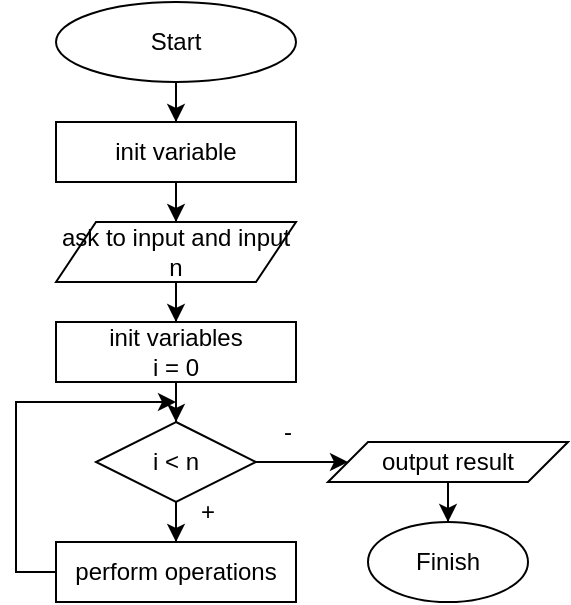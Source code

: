 <mxfile version="24.7.17">
  <diagram id="C5RBs43oDa-KdzZeNtuy" name="Page-1">
    <mxGraphModel dx="1248" dy="592" grid="1" gridSize="10" guides="1" tooltips="1" connect="1" arrows="1" fold="1" page="1" pageScale="1" pageWidth="827" pageHeight="1169" math="0" shadow="0">
      <root>
        <mxCell id="WIyWlLk6GJQsqaUBKTNV-0" />
        <mxCell id="WIyWlLk6GJQsqaUBKTNV-1" parent="WIyWlLk6GJQsqaUBKTNV-0" />
        <mxCell id="hXOCbi6db1InGj_nK0qo-2" value="" style="edgeStyle=orthogonalEdgeStyle;rounded=0;orthogonalLoop=1;jettySize=auto;html=1;" edge="1" parent="WIyWlLk6GJQsqaUBKTNV-1" source="hXOCbi6db1InGj_nK0qo-0" target="hXOCbi6db1InGj_nK0qo-1">
          <mxGeometry relative="1" as="geometry" />
        </mxCell>
        <mxCell id="hXOCbi6db1InGj_nK0qo-0" value="Start" style="ellipse;whiteSpace=wrap;html=1;" vertex="1" parent="WIyWlLk6GJQsqaUBKTNV-1">
          <mxGeometry x="354" y="20" width="120" height="40" as="geometry" />
        </mxCell>
        <mxCell id="hXOCbi6db1InGj_nK0qo-4" value="" style="edgeStyle=orthogonalEdgeStyle;rounded=0;orthogonalLoop=1;jettySize=auto;html=1;" edge="1" parent="WIyWlLk6GJQsqaUBKTNV-1" source="hXOCbi6db1InGj_nK0qo-1" target="hXOCbi6db1InGj_nK0qo-3">
          <mxGeometry relative="1" as="geometry" />
        </mxCell>
        <mxCell id="hXOCbi6db1InGj_nK0qo-1" value="init variable" style="whiteSpace=wrap;html=1;" vertex="1" parent="WIyWlLk6GJQsqaUBKTNV-1">
          <mxGeometry x="354" y="80" width="120" height="30" as="geometry" />
        </mxCell>
        <mxCell id="hXOCbi6db1InGj_nK0qo-6" value="" style="edgeStyle=orthogonalEdgeStyle;rounded=0;orthogonalLoop=1;jettySize=auto;html=1;" edge="1" parent="WIyWlLk6GJQsqaUBKTNV-1" source="hXOCbi6db1InGj_nK0qo-3" target="hXOCbi6db1InGj_nK0qo-5">
          <mxGeometry relative="1" as="geometry" />
        </mxCell>
        <mxCell id="hXOCbi6db1InGj_nK0qo-3" value="ask to input and input n" style="shape=parallelogram;perimeter=parallelogramPerimeter;whiteSpace=wrap;html=1;fixedSize=1;" vertex="1" parent="WIyWlLk6GJQsqaUBKTNV-1">
          <mxGeometry x="354" y="130" width="120" height="30" as="geometry" />
        </mxCell>
        <mxCell id="hXOCbi6db1InGj_nK0qo-8" value="" style="edgeStyle=orthogonalEdgeStyle;rounded=0;orthogonalLoop=1;jettySize=auto;html=1;" edge="1" parent="WIyWlLk6GJQsqaUBKTNV-1" source="hXOCbi6db1InGj_nK0qo-5" target="hXOCbi6db1InGj_nK0qo-7">
          <mxGeometry relative="1" as="geometry" />
        </mxCell>
        <mxCell id="hXOCbi6db1InGj_nK0qo-5" value="init variables&lt;div&gt;i = 0&lt;/div&gt;" style="whiteSpace=wrap;html=1;" vertex="1" parent="WIyWlLk6GJQsqaUBKTNV-1">
          <mxGeometry x="354" y="180" width="120" height="30" as="geometry" />
        </mxCell>
        <mxCell id="hXOCbi6db1InGj_nK0qo-10" value="" style="edgeStyle=orthogonalEdgeStyle;rounded=0;orthogonalLoop=1;jettySize=auto;html=1;" edge="1" parent="WIyWlLk6GJQsqaUBKTNV-1" source="hXOCbi6db1InGj_nK0qo-7" target="hXOCbi6db1InGj_nK0qo-9">
          <mxGeometry relative="1" as="geometry" />
        </mxCell>
        <mxCell id="hXOCbi6db1InGj_nK0qo-13" value="" style="edgeStyle=orthogonalEdgeStyle;rounded=0;orthogonalLoop=1;jettySize=auto;html=1;" edge="1" parent="WIyWlLk6GJQsqaUBKTNV-1" source="hXOCbi6db1InGj_nK0qo-7" target="hXOCbi6db1InGj_nK0qo-12">
          <mxGeometry relative="1" as="geometry" />
        </mxCell>
        <mxCell id="hXOCbi6db1InGj_nK0qo-7" value="i &amp;lt; n" style="rhombus;whiteSpace=wrap;html=1;" vertex="1" parent="WIyWlLk6GJQsqaUBKTNV-1">
          <mxGeometry x="374" y="230" width="80" height="40" as="geometry" />
        </mxCell>
        <mxCell id="hXOCbi6db1InGj_nK0qo-9" value="perform operations" style="whiteSpace=wrap;html=1;" vertex="1" parent="WIyWlLk6GJQsqaUBKTNV-1">
          <mxGeometry x="354" y="290" width="120" height="30" as="geometry" />
        </mxCell>
        <mxCell id="hXOCbi6db1InGj_nK0qo-11" style="edgeStyle=orthogonalEdgeStyle;rounded=0;orthogonalLoop=1;jettySize=auto;html=1;exitX=0;exitY=0.5;exitDx=0;exitDy=0;" edge="1" parent="WIyWlLk6GJQsqaUBKTNV-1" source="hXOCbi6db1InGj_nK0qo-9">
          <mxGeometry relative="1" as="geometry">
            <mxPoint x="414" y="220" as="targetPoint" />
            <Array as="points">
              <mxPoint x="334" y="305" />
              <mxPoint x="334" y="220" />
              <mxPoint x="407" y="220" />
            </Array>
          </mxGeometry>
        </mxCell>
        <mxCell id="hXOCbi6db1InGj_nK0qo-15" value="" style="edgeStyle=orthogonalEdgeStyle;rounded=0;orthogonalLoop=1;jettySize=auto;html=1;" edge="1" parent="WIyWlLk6GJQsqaUBKTNV-1" source="hXOCbi6db1InGj_nK0qo-12" target="hXOCbi6db1InGj_nK0qo-14">
          <mxGeometry relative="1" as="geometry" />
        </mxCell>
        <mxCell id="hXOCbi6db1InGj_nK0qo-12" value="output result" style="shape=parallelogram;perimeter=parallelogramPerimeter;whiteSpace=wrap;html=1;fixedSize=1;" vertex="1" parent="WIyWlLk6GJQsqaUBKTNV-1">
          <mxGeometry x="490" y="240" width="120" height="20" as="geometry" />
        </mxCell>
        <mxCell id="hXOCbi6db1InGj_nK0qo-14" value="Finish" style="ellipse;whiteSpace=wrap;html=1;" vertex="1" parent="WIyWlLk6GJQsqaUBKTNV-1">
          <mxGeometry x="510" y="280" width="80" height="40" as="geometry" />
        </mxCell>
        <mxCell id="hXOCbi6db1InGj_nK0qo-16" value="+" style="text;html=1;align=center;verticalAlign=middle;whiteSpace=wrap;rounded=0;" vertex="1" parent="WIyWlLk6GJQsqaUBKTNV-1">
          <mxGeometry x="400" y="260" width="60" height="30" as="geometry" />
        </mxCell>
        <mxCell id="hXOCbi6db1InGj_nK0qo-17" value="-" style="text;html=1;align=center;verticalAlign=middle;whiteSpace=wrap;rounded=0;" vertex="1" parent="WIyWlLk6GJQsqaUBKTNV-1">
          <mxGeometry x="440" y="220" width="60" height="30" as="geometry" />
        </mxCell>
      </root>
    </mxGraphModel>
  </diagram>
</mxfile>
